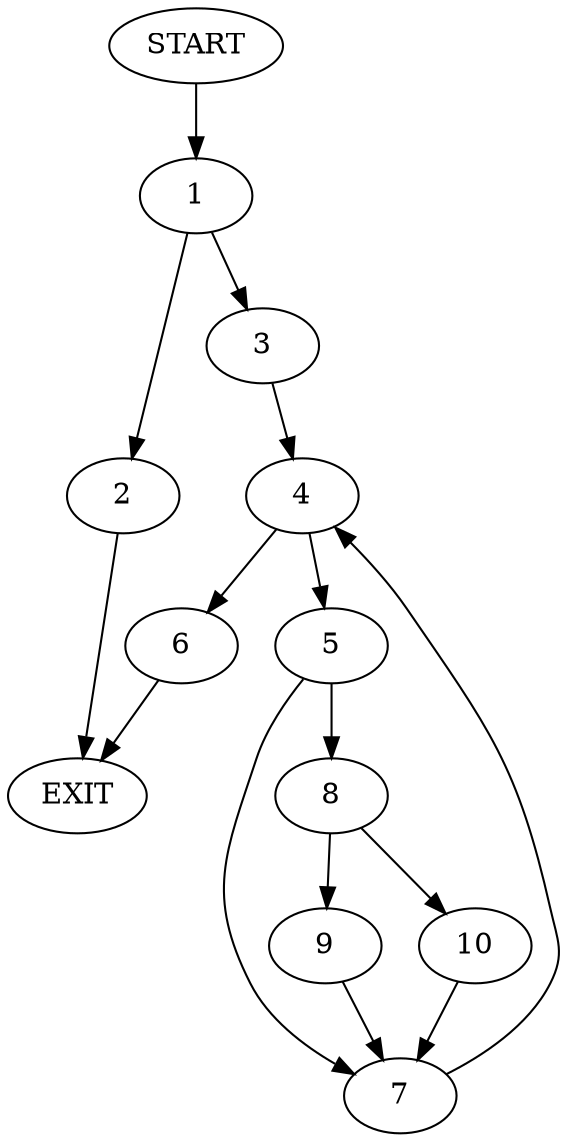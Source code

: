 digraph {
0 [label="START"]
11 [label="EXIT"]
0 -> 1
1 -> 2
1 -> 3
2 -> 11
3 -> 4
4 -> 5
4 -> 6
5 -> 7
5 -> 8
6 -> 11
8 -> 9
8 -> 10
7 -> 4
9 -> 7
10 -> 7
}
